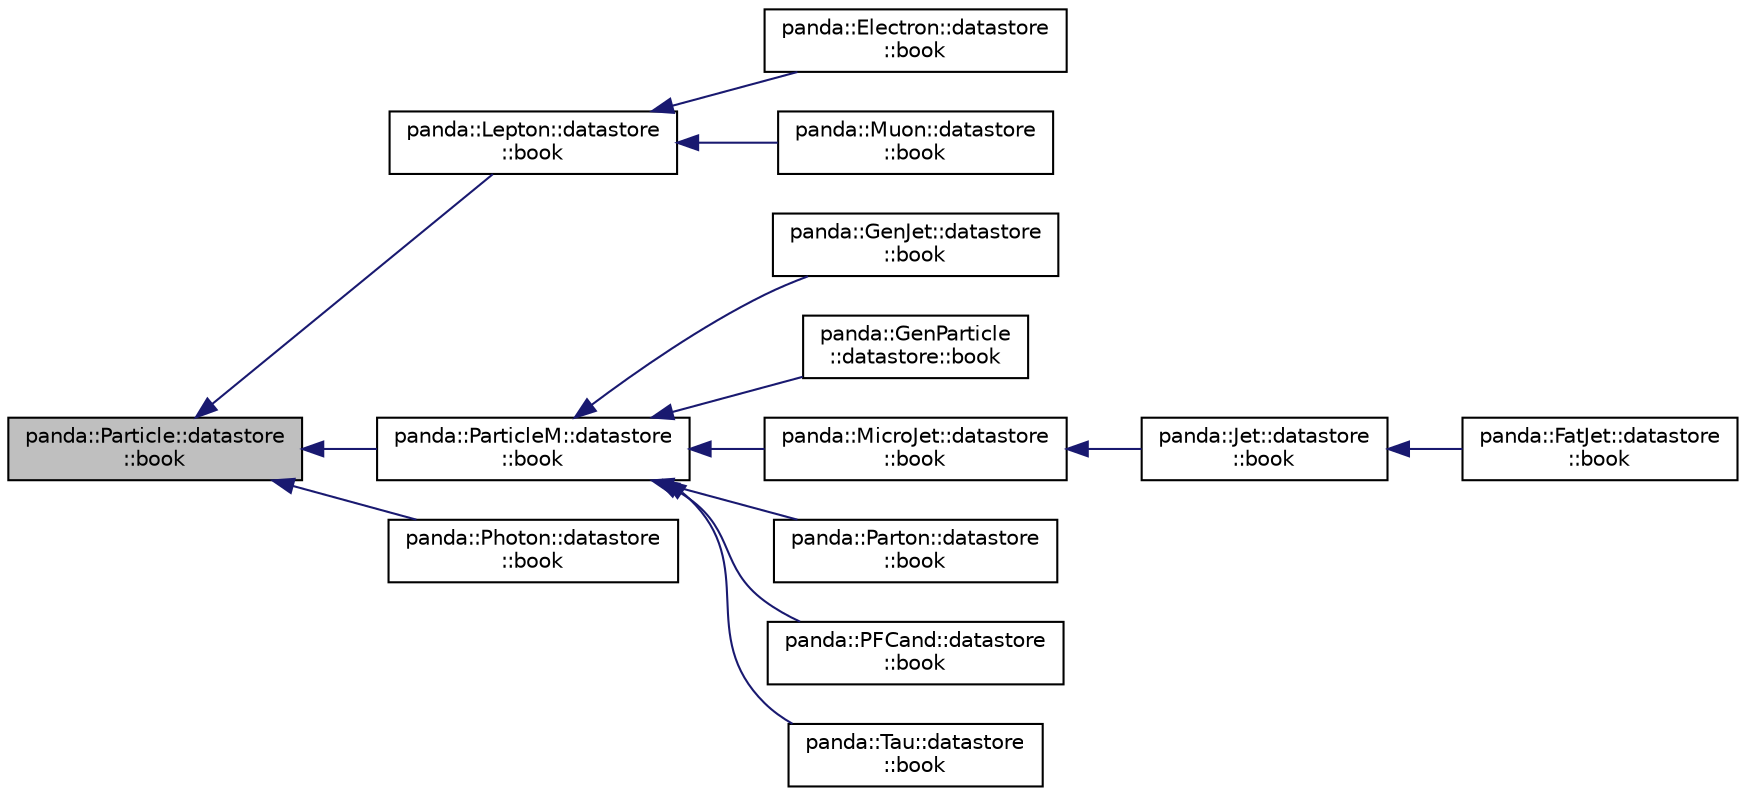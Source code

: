 digraph "panda::Particle::datastore::book"
{
 // INTERACTIVE_SVG=YES
  edge [fontname="Helvetica",fontsize="10",labelfontname="Helvetica",labelfontsize="10"];
  node [fontname="Helvetica",fontsize="10",shape=record];
  rankdir="LR";
  Node1 [label="panda::Particle::datastore\l::book",height=0.2,width=0.4,color="black", fillcolor="grey75", style="filled" fontcolor="black"];
  Node1 -> Node2 [dir="back",color="midnightblue",fontsize="10",style="solid"];
  Node2 [label="panda::Lepton::datastore\l::book",height=0.2,width=0.4,color="black", fillcolor="white", style="filled",URL="$structpanda_1_1Lepton_1_1datastore.html#ab6cf5ada9f43228301c6bd97b9b6238a"];
  Node2 -> Node3 [dir="back",color="midnightblue",fontsize="10",style="solid"];
  Node3 [label="panda::Electron::datastore\l::book",height=0.2,width=0.4,color="black", fillcolor="white", style="filled",URL="$structpanda_1_1Electron_1_1datastore.html#aa22730e40dda69219e7dac203220dcae"];
  Node2 -> Node4 [dir="back",color="midnightblue",fontsize="10",style="solid"];
  Node4 [label="panda::Muon::datastore\l::book",height=0.2,width=0.4,color="black", fillcolor="white", style="filled",URL="$structpanda_1_1Muon_1_1datastore.html#ae3244041804870c1792c7ad3cd96ee53"];
  Node1 -> Node5 [dir="back",color="midnightblue",fontsize="10",style="solid"];
  Node5 [label="panda::ParticleM::datastore\l::book",height=0.2,width=0.4,color="black", fillcolor="white", style="filled",URL="$structpanda_1_1ParticleM_1_1datastore.html#ae2eb76ca042d8b3e899c027ee07b5860"];
  Node5 -> Node6 [dir="back",color="midnightblue",fontsize="10",style="solid"];
  Node6 [label="panda::GenJet::datastore\l::book",height=0.2,width=0.4,color="black", fillcolor="white", style="filled",URL="$structpanda_1_1GenJet_1_1datastore.html#abfe95213671131d88149b11bbe4a0f45"];
  Node5 -> Node7 [dir="back",color="midnightblue",fontsize="10",style="solid"];
  Node7 [label="panda::GenParticle\l::datastore::book",height=0.2,width=0.4,color="black", fillcolor="white", style="filled",URL="$structpanda_1_1GenParticle_1_1datastore.html#a115b560e4e4ecfa3d7c0a2fbbcafe5b9"];
  Node5 -> Node8 [dir="back",color="midnightblue",fontsize="10",style="solid"];
  Node8 [label="panda::MicroJet::datastore\l::book",height=0.2,width=0.4,color="black", fillcolor="white", style="filled",URL="$structpanda_1_1MicroJet_1_1datastore.html#a1a17e11396756ae30ac63c834cbe5976"];
  Node8 -> Node9 [dir="back",color="midnightblue",fontsize="10",style="solid"];
  Node9 [label="panda::Jet::datastore\l::book",height=0.2,width=0.4,color="black", fillcolor="white", style="filled",URL="$structpanda_1_1Jet_1_1datastore.html#a6b3a8bbeb4fa9c002c5eebbd97962095"];
  Node9 -> Node10 [dir="back",color="midnightblue",fontsize="10",style="solid"];
  Node10 [label="panda::FatJet::datastore\l::book",height=0.2,width=0.4,color="black", fillcolor="white", style="filled",URL="$structpanda_1_1FatJet_1_1datastore.html#abc4532c13b6be8b1feaf70e3504f5f59"];
  Node5 -> Node11 [dir="back",color="midnightblue",fontsize="10",style="solid"];
  Node11 [label="panda::Parton::datastore\l::book",height=0.2,width=0.4,color="black", fillcolor="white", style="filled",URL="$structpanda_1_1Parton_1_1datastore.html#ae8dc1e83cadb773ac9c7a3f14dea85b3"];
  Node5 -> Node12 [dir="back",color="midnightblue",fontsize="10",style="solid"];
  Node12 [label="panda::PFCand::datastore\l::book",height=0.2,width=0.4,color="black", fillcolor="white", style="filled",URL="$structpanda_1_1PFCand_1_1datastore.html#a7714d44e5c6b0017ab72d596c83b474b"];
  Node5 -> Node13 [dir="back",color="midnightblue",fontsize="10",style="solid"];
  Node13 [label="panda::Tau::datastore\l::book",height=0.2,width=0.4,color="black", fillcolor="white", style="filled",URL="$structpanda_1_1Tau_1_1datastore.html#a835217578e10605f669fd448a0e6531c"];
  Node1 -> Node14 [dir="back",color="midnightblue",fontsize="10",style="solid"];
  Node14 [label="panda::Photon::datastore\l::book",height=0.2,width=0.4,color="black", fillcolor="white", style="filled",URL="$structpanda_1_1Photon_1_1datastore.html#aecd0493c1cce6f3cbcb0e0d797f83719"];
}
